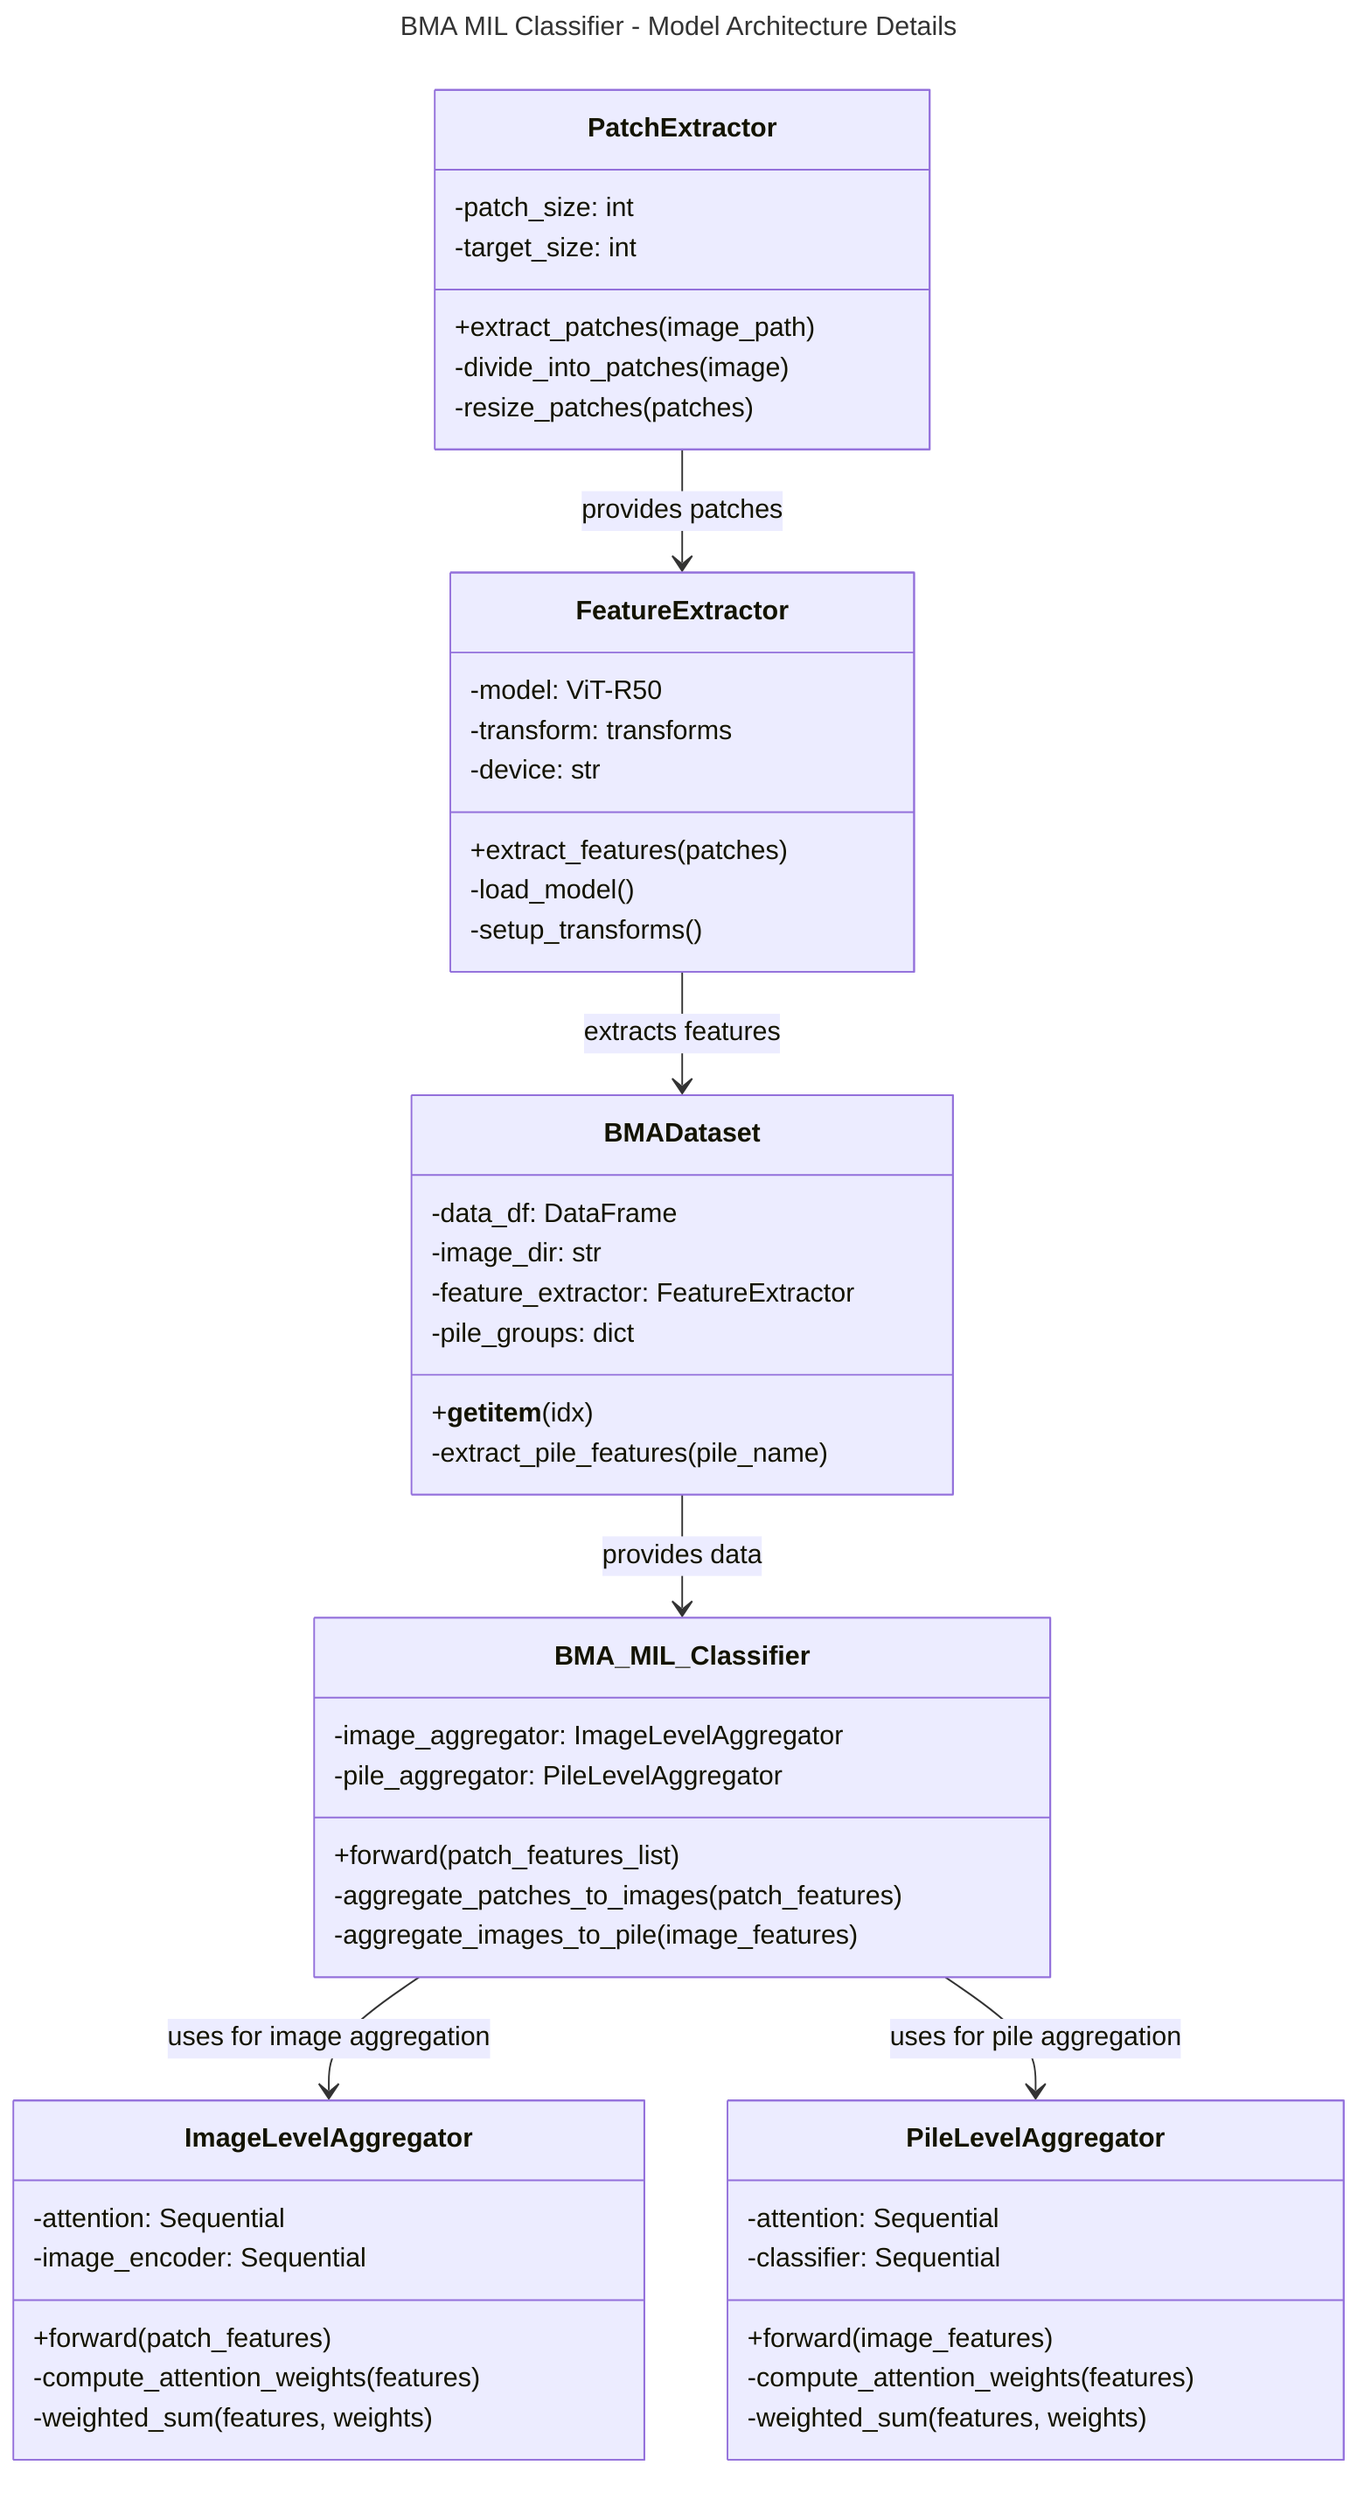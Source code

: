 ---
title: BMA MIL Classifier - Model Architecture Details
---

classDiagram
    class PatchExtractor {
        -patch_size: int
        -target_size: int
        +extract_patches(image_path)
        -divide_into_patches(image)
        -resize_patches(patches)
    }

    class FeatureExtractor {
        -model: ViT-R50
        -transform: transforms
        -device: str
        +extract_features(patches)
        -load_model()
        -setup_transforms()
    }

    class ImageLevelAggregator {
        -attention: Sequential
        -image_encoder: Sequential
        +forward(patch_features)
        -compute_attention_weights(features)
        -weighted_sum(features, weights)
    }

    class PileLevelAggregator {
        -attention: Sequential
        -classifier: Sequential
        +forward(image_features)
        -compute_attention_weights(features)
        -weighted_sum(features, weights)
    }

    class BMA_MIL_Classifier {
        -image_aggregator: ImageLevelAggregator
        -pile_aggregator: PileLevelAggregator
        +forward(patch_features_list)
        -aggregate_patches_to_images(patch_features)
        -aggregate_images_to_pile(image_features)
    }

    class BMADataset {
        -data_df: DataFrame
        -image_dir: str
        -feature_extractor: FeatureExtractor
        -pile_groups: dict
        +__getitem__(idx)
        -extract_pile_features(pile_name)
    }

    PatchExtractor --> FeatureExtractor : provides patches
    FeatureExtractor --> BMADataset : extracts features
    BMADataset --> BMA_MIL_Classifier : provides data
    BMA_MIL_Classifier --> ImageLevelAggregator : uses for image aggregation
    BMA_MIL_Classifier --> PileLevelAggregator : uses for pile aggregation